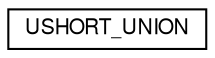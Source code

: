 digraph "Graphical Class Hierarchy"
{
  edge [fontname="FreeSans",fontsize="10",labelfontname="FreeSans",labelfontsize="10"];
  node [fontname="FreeSans",fontsize="10",shape=record];
  rankdir="LR";
  Node1 [label="USHORT_UNION",height=0.2,width=0.4,color="black", fillcolor="white", style="filled",URL="$union_u_s_h_o_r_t___u_n_i_o_n.html"];
}
